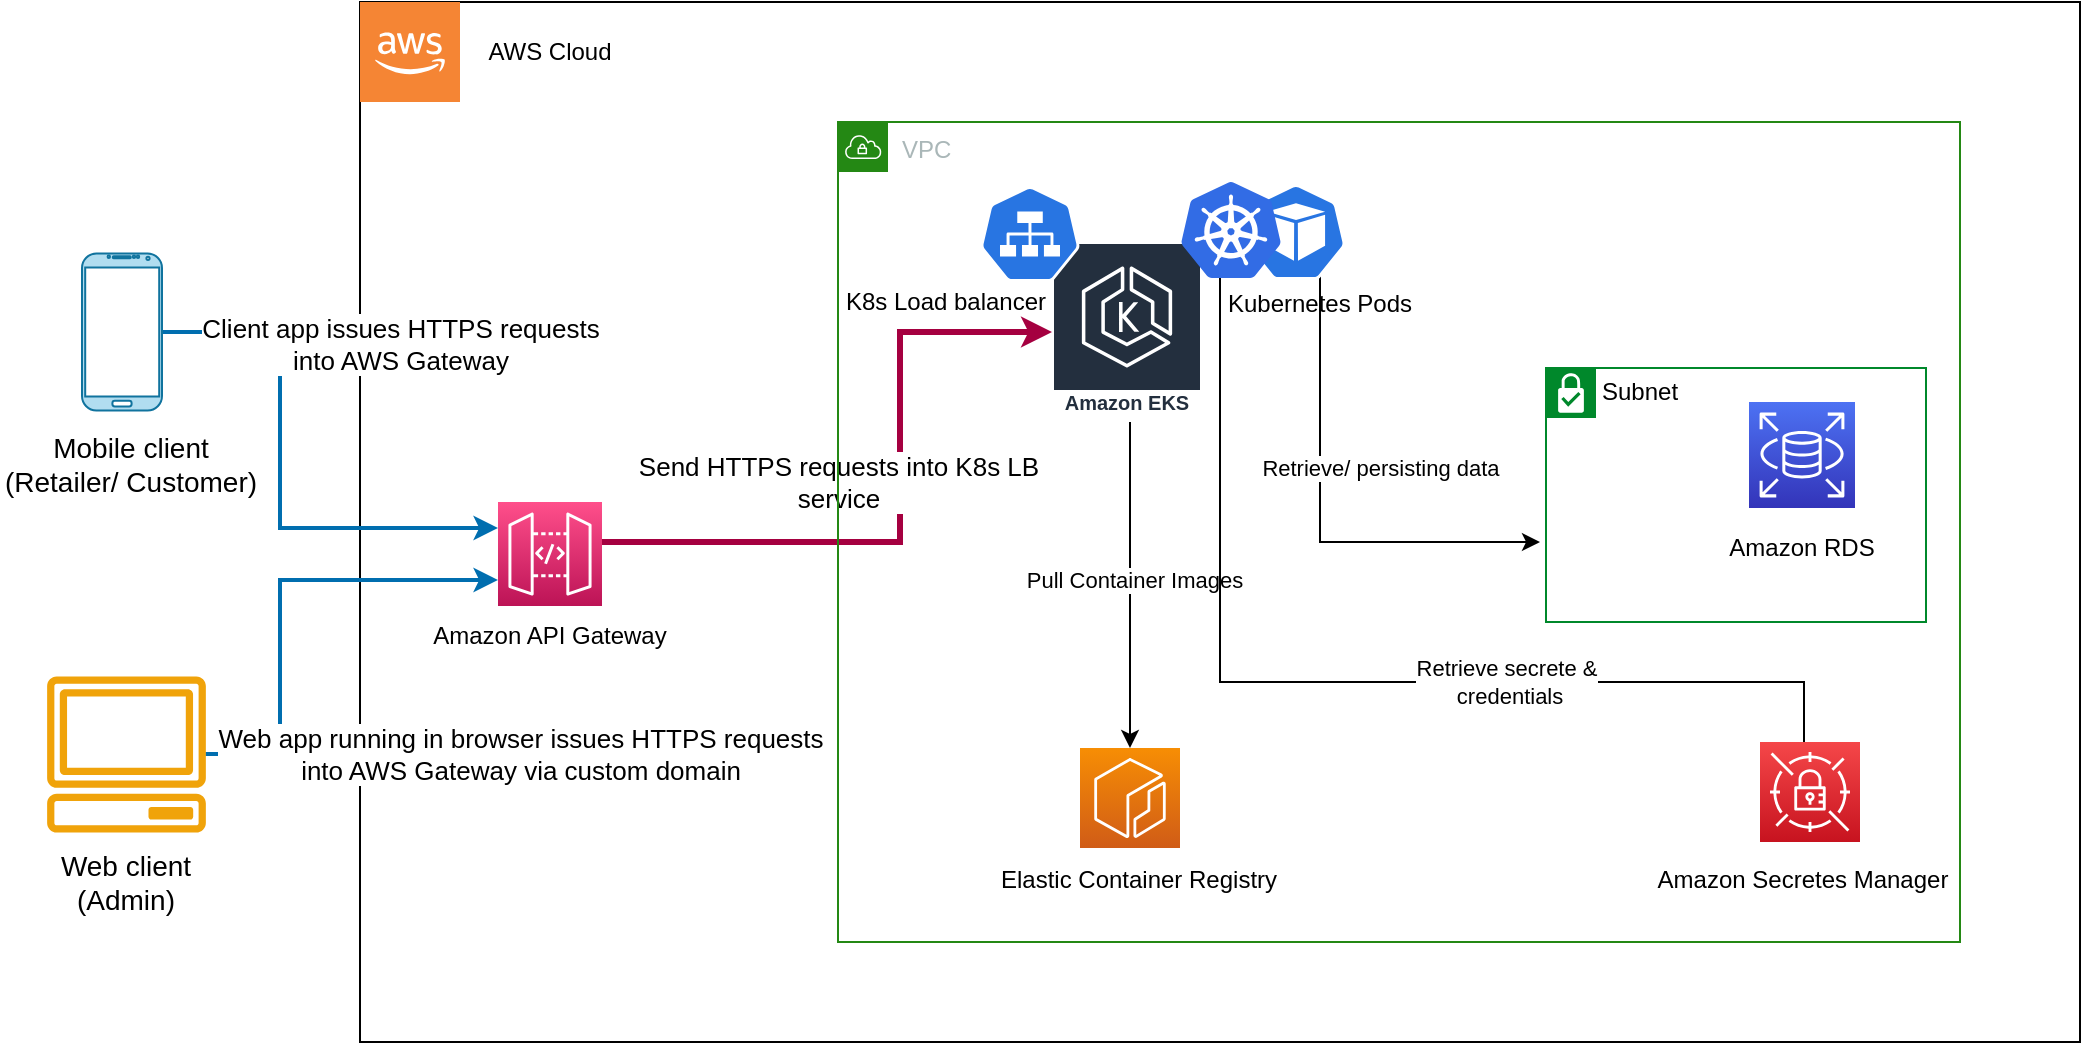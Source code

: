 <mxfile version="21.5.2" type="github">
  <diagram name="Page-1" id="PPK9O-KlpQqtO-ogokgK">
    <mxGraphModel dx="1434" dy="627" grid="1" gridSize="10" guides="1" tooltips="1" connect="1" arrows="1" fold="1" page="1" pageScale="1" pageWidth="850" pageHeight="1100" math="0" shadow="0">
      <root>
        <mxCell id="0" />
        <mxCell id="1" parent="0" />
        <mxCell id="KJ3tZNVBHnLGlwxnMHbS-3" value="" style="rounded=0;whiteSpace=wrap;html=1;" parent="1" vertex="1">
          <mxGeometry x="200" y="150" width="860" height="520" as="geometry" />
        </mxCell>
        <mxCell id="KJ3tZNVBHnLGlwxnMHbS-4" value="AWS Cloud" style="text;html=1;strokeColor=none;fillColor=none;align=center;verticalAlign=middle;whiteSpace=wrap;rounded=0;" parent="1" vertex="1">
          <mxGeometry x="250" y="160" width="90" height="30" as="geometry" />
        </mxCell>
        <mxCell id="KJ3tZNVBHnLGlwxnMHbS-5" value="" style="outlineConnect=0;dashed=0;verticalLabelPosition=bottom;verticalAlign=top;align=center;html=1;shape=mxgraph.aws3.cloud_2;fillColor=#F58534;gradientColor=none;" parent="1" vertex="1">
          <mxGeometry x="200" y="150" width="50" height="50" as="geometry" />
        </mxCell>
        <mxCell id="KJ3tZNVBHnLGlwxnMHbS-42" style="edgeStyle=orthogonalEdgeStyle;rounded=0;orthogonalLoop=1;jettySize=auto;html=1;strokeWidth=3;fillColor=#d80073;strokeColor=#A50040;" parent="1" source="KJ3tZNVBHnLGlwxnMHbS-11" target="KJ3tZNVBHnLGlwxnMHbS-17" edge="1">
          <mxGeometry relative="1" as="geometry">
            <Array as="points">
              <mxPoint x="470" y="420" />
              <mxPoint x="470" y="315" />
            </Array>
          </mxGeometry>
        </mxCell>
        <mxCell id="KJ3tZNVBHnLGlwxnMHbS-43" value="Send HTTPS requests into K8s LB &lt;br style=&quot;font-size: 13px;&quot;&gt;service" style="edgeLabel;html=1;align=center;verticalAlign=middle;resizable=0;points=[];fontSize=13;" parent="KJ3tZNVBHnLGlwxnMHbS-42" vertex="1" connectable="0">
          <mxGeometry x="-0.57" y="2" relative="1" as="geometry">
            <mxPoint x="47" y="-28" as="offset" />
          </mxGeometry>
        </mxCell>
        <mxCell id="KJ3tZNVBHnLGlwxnMHbS-11" value="" style="sketch=0;points=[[0,0,0],[0.25,0,0],[0.5,0,0],[0.75,0,0],[1,0,0],[0,1,0],[0.25,1,0],[0.5,1,0],[0.75,1,0],[1,1,0],[0,0.25,0],[0,0.5,0],[0,0.75,0],[1,0.25,0],[1,0.5,0],[1,0.75,0]];outlineConnect=0;fontColor=#232F3E;gradientColor=#FF4F8B;gradientDirection=north;fillColor=#BC1356;strokeColor=#ffffff;dashed=0;verticalLabelPosition=bottom;verticalAlign=top;align=center;html=1;fontSize=12;fontStyle=0;aspect=fixed;shape=mxgraph.aws4.resourceIcon;resIcon=mxgraph.aws4.api_gateway;" parent="1" vertex="1">
          <mxGeometry x="269" y="400" width="52" height="52" as="geometry" />
        </mxCell>
        <mxCell id="KJ3tZNVBHnLGlwxnMHbS-14" value="Amazon API Gateway" style="text;html=1;strokeColor=none;fillColor=none;align=center;verticalAlign=middle;whiteSpace=wrap;rounded=0;" parent="1" vertex="1">
          <mxGeometry x="232" y="447" width="126" height="40" as="geometry" />
        </mxCell>
        <mxCell id="KJ3tZNVBHnLGlwxnMHbS-16" value="VPC" style="points=[[0,0],[0.25,0],[0.5,0],[0.75,0],[1,0],[1,0.25],[1,0.5],[1,0.75],[1,1],[0.75,1],[0.5,1],[0.25,1],[0,1],[0,0.75],[0,0.5],[0,0.25]];outlineConnect=0;gradientColor=none;html=1;whiteSpace=wrap;fontSize=12;fontStyle=0;container=1;pointerEvents=0;collapsible=0;recursiveResize=0;shape=mxgraph.aws4.group;grIcon=mxgraph.aws4.group_vpc;strokeColor=#248814;fillColor=none;verticalAlign=top;align=left;spacingLeft=30;fontColor=#AAB7B8;dashed=0;" parent="1" vertex="1">
          <mxGeometry x="439" y="210" width="561" height="410" as="geometry" />
        </mxCell>
        <mxCell id="KJ3tZNVBHnLGlwxnMHbS-24" value="Elastic Container Registry" style="text;html=1;strokeColor=none;fillColor=none;align=center;verticalAlign=middle;whiteSpace=wrap;rounded=0;" parent="KJ3tZNVBHnLGlwxnMHbS-16" vertex="1">
          <mxGeometry x="78.5" y="363" width="143" height="32" as="geometry" />
        </mxCell>
        <mxCell id="KJ3tZNVBHnLGlwxnMHbS-41" value="Amazon Secretes Manager" style="text;html=1;strokeColor=none;fillColor=none;align=center;verticalAlign=middle;whiteSpace=wrap;rounded=0;" parent="KJ3tZNVBHnLGlwxnMHbS-16" vertex="1">
          <mxGeometry x="405.5" y="363" width="153" height="32" as="geometry" />
        </mxCell>
        <mxCell id="KJ3tZNVBHnLGlwxnMHbS-45" value="K8s Load balancer" style="text;html=1;strokeColor=none;fillColor=none;align=center;verticalAlign=middle;whiteSpace=wrap;rounded=0;" parent="KJ3tZNVBHnLGlwxnMHbS-16" vertex="1">
          <mxGeometry x="-9" y="70" width="126" height="40" as="geometry" />
        </mxCell>
        <mxCell id="KJ3tZNVBHnLGlwxnMHbS-25" style="edgeStyle=orthogonalEdgeStyle;rounded=0;orthogonalLoop=1;jettySize=auto;html=1;" parent="1" source="KJ3tZNVBHnLGlwxnMHbS-17" target="KJ3tZNVBHnLGlwxnMHbS-22" edge="1">
          <mxGeometry relative="1" as="geometry">
            <Array as="points">
              <mxPoint x="585" y="460" />
              <mxPoint x="585" y="460" />
            </Array>
          </mxGeometry>
        </mxCell>
        <mxCell id="KJ3tZNVBHnLGlwxnMHbS-26" value="Pull Container Images" style="edgeLabel;html=1;align=center;verticalAlign=middle;resizable=0;points=[];" parent="KJ3tZNVBHnLGlwxnMHbS-25" vertex="1" connectable="0">
          <mxGeometry x="-0.036" y="2" relative="1" as="geometry">
            <mxPoint as="offset" />
          </mxGeometry>
        </mxCell>
        <mxCell id="KJ3tZNVBHnLGlwxnMHbS-37" style="edgeStyle=orthogonalEdgeStyle;rounded=0;orthogonalLoop=1;jettySize=auto;html=1;entryX=0.44;entryY=0.48;entryDx=0;entryDy=0;entryPerimeter=0;" parent="1" target="KJ3tZNVBHnLGlwxnMHbS-36" edge="1">
          <mxGeometry relative="1" as="geometry">
            <mxPoint x="610" y="290" as="sourcePoint" />
            <Array as="points">
              <mxPoint x="620" y="293" />
              <mxPoint x="620" y="280" />
              <mxPoint x="630" y="280" />
              <mxPoint x="630" y="490" />
              <mxPoint x="922" y="490" />
            </Array>
          </mxGeometry>
        </mxCell>
        <mxCell id="KJ3tZNVBHnLGlwxnMHbS-40" value="Retrieve secrete &amp;amp;&lt;br&gt;&amp;nbsp;credentials" style="edgeLabel;html=1;align=center;verticalAlign=middle;resizable=0;points=[];" parent="KJ3tZNVBHnLGlwxnMHbS-37" vertex="1" connectable="0">
          <mxGeometry x="0.314" relative="1" as="geometry">
            <mxPoint as="offset" />
          </mxGeometry>
        </mxCell>
        <mxCell id="KJ3tZNVBHnLGlwxnMHbS-17" value="Amazon EKS" style="sketch=0;outlineConnect=0;fontColor=#232F3E;gradientColor=none;strokeColor=#ffffff;fillColor=#232F3E;dashed=0;verticalLabelPosition=middle;verticalAlign=bottom;align=center;html=1;whiteSpace=wrap;fontSize=10;fontStyle=1;spacing=3;shape=mxgraph.aws4.productIcon;prIcon=mxgraph.aws4.eks;" parent="1" vertex="1">
          <mxGeometry x="546" y="270" width="75" height="90" as="geometry" />
        </mxCell>
        <mxCell id="KJ3tZNVBHnLGlwxnMHbS-33" style="edgeStyle=orthogonalEdgeStyle;rounded=0;orthogonalLoop=1;jettySize=auto;html=1;exitX=0.48;exitY=0.729;exitDx=0;exitDy=0;exitPerimeter=0;" parent="1" source="KJ3tZNVBHnLGlwxnMHbS-18" edge="1">
          <mxGeometry relative="1" as="geometry">
            <mxPoint x="637.13" y="250.04" as="sourcePoint" />
            <mxPoint x="790" y="420" as="targetPoint" />
            <Array as="points">
              <mxPoint x="680" y="276" />
              <mxPoint x="680" y="420" />
            </Array>
          </mxGeometry>
        </mxCell>
        <mxCell id="KJ3tZNVBHnLGlwxnMHbS-35" value="Retrieve/ persisting data" style="edgeLabel;html=1;align=center;verticalAlign=middle;resizable=0;points=[];" parent="KJ3tZNVBHnLGlwxnMHbS-33" vertex="1" connectable="0">
          <mxGeometry x="0.052" relative="1" as="geometry">
            <mxPoint x="30" y="-21" as="offset" />
          </mxGeometry>
        </mxCell>
        <mxCell id="KJ3tZNVBHnLGlwxnMHbS-18" value="" style="sketch=0;html=1;dashed=0;whitespace=wrap;fillColor=#2875E2;strokeColor=#ffffff;points=[[0.005,0.63,0],[0.1,0.2,0],[0.9,0.2,0],[0.5,0,0],[0.995,0.63,0],[0.72,0.99,0],[0.5,1,0],[0.28,0.99,0]];verticalLabelPosition=bottom;align=center;verticalAlign=top;shape=mxgraph.kubernetes.icon;prIcon=pod" parent="1" vertex="1">
          <mxGeometry x="643" y="241" width="50" height="48" as="geometry" />
        </mxCell>
        <mxCell id="KJ3tZNVBHnLGlwxnMHbS-20" value="Kubernetes Pods" style="text;html=1;strokeColor=none;fillColor=none;align=center;verticalAlign=middle;whiteSpace=wrap;rounded=0;" parent="1" vertex="1">
          <mxGeometry x="617" y="281" width="126" height="40" as="geometry" />
        </mxCell>
        <mxCell id="KJ3tZNVBHnLGlwxnMHbS-22" value="" style="sketch=0;points=[[0,0,0],[0.25,0,0],[0.5,0,0],[0.75,0,0],[1,0,0],[0,1,0],[0.25,1,0],[0.5,1,0],[0.75,1,0],[1,1,0],[0,0.25,0],[0,0.5,0],[0,0.75,0],[1,0.25,0],[1,0.5,0],[1,0.75,0]];outlineConnect=0;fontColor=#232F3E;gradientColor=#F78E04;gradientDirection=north;fillColor=#D05C17;strokeColor=#ffffff;dashed=0;verticalLabelPosition=bottom;verticalAlign=top;align=center;html=1;fontSize=12;fontStyle=0;aspect=fixed;shape=mxgraph.aws4.resourceIcon;resIcon=mxgraph.aws4.ecr;" parent="1" vertex="1">
          <mxGeometry x="560" y="523" width="50" height="50" as="geometry" />
        </mxCell>
        <mxCell id="KJ3tZNVBHnLGlwxnMHbS-28" value="Subnet&lt;br&gt;" style="shape=mxgraph.ibm.box;prType=subnet;fontStyle=0;verticalAlign=top;align=left;spacingLeft=32;spacingTop=4;rounded=0;whiteSpace=wrap;html=1;strokeColor=#00882B;strokeWidth=1;dashed=0;container=1;spacing=-4;collapsible=0;expand=0;recursiveResize=0;" parent="1" vertex="1">
          <mxGeometry x="793" y="333" width="190" height="127" as="geometry" />
        </mxCell>
        <mxCell id="KJ3tZNVBHnLGlwxnMHbS-27" value="" style="sketch=0;points=[[0,0,0],[0.25,0,0],[0.5,0,0],[0.75,0,0],[1,0,0],[0,1,0],[0.25,1,0],[0.5,1,0],[0.75,1,0],[1,1,0],[0,0.25,0],[0,0.5,0],[0,0.75,0],[1,0.25,0],[1,0.5,0],[1,0.75,0]];outlineConnect=0;fontColor=#232F3E;gradientColor=#4D72F3;gradientDirection=north;fillColor=#3334B9;strokeColor=#ffffff;dashed=0;verticalLabelPosition=bottom;verticalAlign=top;align=center;html=1;fontSize=12;fontStyle=0;aspect=fixed;shape=mxgraph.aws4.resourceIcon;resIcon=mxgraph.aws4.rds;" parent="KJ3tZNVBHnLGlwxnMHbS-28" vertex="1">
          <mxGeometry x="101.5" y="17" width="53" height="53" as="geometry" />
        </mxCell>
        <mxCell id="KJ3tZNVBHnLGlwxnMHbS-29" value="Amazon RDS" style="text;html=1;strokeColor=none;fillColor=none;align=center;verticalAlign=middle;whiteSpace=wrap;rounded=0;" parent="KJ3tZNVBHnLGlwxnMHbS-28" vertex="1">
          <mxGeometry x="65" y="70" width="126" height="40" as="geometry" />
        </mxCell>
        <mxCell id="KJ3tZNVBHnLGlwxnMHbS-36" value="" style="sketch=0;points=[[0,0,0],[0.25,0,0],[0.5,0,0],[0.75,0,0],[1,0,0],[0,1,0],[0.25,1,0],[0.5,1,0],[0.75,1,0],[1,1,0],[0,0.25,0],[0,0.5,0],[0,0.75,0],[1,0.25,0],[1,0.5,0],[1,0.75,0]];outlineConnect=0;fontColor=#232F3E;gradientColor=#F54749;gradientDirection=north;fillColor=#C7131F;strokeColor=#ffffff;dashed=0;verticalLabelPosition=bottom;verticalAlign=top;align=center;html=1;fontSize=12;fontStyle=0;aspect=fixed;shape=mxgraph.aws4.resourceIcon;resIcon=mxgraph.aws4.secrets_manager;" parent="1" vertex="1">
          <mxGeometry x="900" y="520" width="50" height="50" as="geometry" />
        </mxCell>
        <mxCell id="KJ3tZNVBHnLGlwxnMHbS-44" value="" style="sketch=0;html=1;dashed=0;whitespace=wrap;fillColor=#2875E2;strokeColor=#ffffff;points=[[0.005,0.63,0],[0.1,0.2,0],[0.9,0.2,0],[0.5,0,0],[0.995,0.63,0],[0.72,0.99,0],[0.5,1,0],[0.28,0.99,0]];verticalLabelPosition=bottom;align=center;verticalAlign=top;shape=mxgraph.kubernetes.icon;prIcon=svc" parent="1" vertex="1">
          <mxGeometry x="510" y="242" width="50" height="48" as="geometry" />
        </mxCell>
        <mxCell id="KJ3tZNVBHnLGlwxnMHbS-57" style="edgeStyle=orthogonalEdgeStyle;rounded=0;orthogonalLoop=1;jettySize=auto;html=1;entryX=0;entryY=0.25;entryDx=0;entryDy=0;entryPerimeter=0;strokeWidth=2;fillColor=#1ba1e2;strokeColor=#006EAF;" parent="1" source="KJ3tZNVBHnLGlwxnMHbS-46" target="KJ3tZNVBHnLGlwxnMHbS-11" edge="1">
          <mxGeometry relative="1" as="geometry">
            <Array as="points">
              <mxPoint x="160" y="315" />
              <mxPoint x="160" y="413" />
            </Array>
          </mxGeometry>
        </mxCell>
        <mxCell id="KJ3tZNVBHnLGlwxnMHbS-58" value="Client app issues HTTPS requests &lt;br style=&quot;font-size: 13px;&quot;&gt;into AWS Gateway" style="edgeLabel;html=1;align=center;verticalAlign=middle;resizable=0;points=[];fontSize=13;" parent="KJ3tZNVBHnLGlwxnMHbS-57" vertex="1" connectable="0">
          <mxGeometry x="-0.346" y="3" relative="1" as="geometry">
            <mxPoint x="57" y="-22" as="offset" />
          </mxGeometry>
        </mxCell>
        <mxCell id="KJ3tZNVBHnLGlwxnMHbS-46" value="" style="verticalLabelPosition=bottom;verticalAlign=top;html=1;shadow=0;dashed=0;strokeWidth=1;shape=mxgraph.android.phone2;strokeColor=#10739e;fillColor=#b1ddf0;" parent="1" vertex="1">
          <mxGeometry x="61" y="275.75" width="40" height="78.5" as="geometry" />
        </mxCell>
        <mxCell id="KJ3tZNVBHnLGlwxnMHbS-47" value="Mobile client &lt;br style=&quot;font-size: 14px;&quot;&gt;(Retailer/ Customer)" style="text;html=1;strokeColor=none;fillColor=none;align=center;verticalAlign=middle;whiteSpace=wrap;rounded=0;fontSize=14;" parent="1" vertex="1">
          <mxGeometry x="21" y="361" width="129" height="40" as="geometry" />
        </mxCell>
        <mxCell id="KJ3tZNVBHnLGlwxnMHbS-54" style="edgeStyle=orthogonalEdgeStyle;rounded=0;orthogonalLoop=1;jettySize=auto;html=1;entryX=0;entryY=0.75;entryDx=0;entryDy=0;entryPerimeter=0;fillColor=#1ba1e2;strokeColor=#006EAF;strokeWidth=2;" parent="1" source="KJ3tZNVBHnLGlwxnMHbS-48" target="KJ3tZNVBHnLGlwxnMHbS-11" edge="1">
          <mxGeometry relative="1" as="geometry">
            <Array as="points">
              <mxPoint x="160" y="526" />
              <mxPoint x="160" y="439" />
            </Array>
          </mxGeometry>
        </mxCell>
        <mxCell id="KJ3tZNVBHnLGlwxnMHbS-48" value="" style="sketch=0;outlineConnect=0;fontColor=#000000;fillColor=#f0a30a;strokeColor=#BD7000;verticalLabelPosition=bottom;verticalAlign=top;align=center;html=1;fontSize=12;fontStyle=0;aspect=fixed;pointerEvents=1;shape=mxgraph.aws4.client;strokeWidth=0.5;" parent="1" vertex="1">
          <mxGeometry x="42.97" y="487" width="80.05" height="78" as="geometry" />
        </mxCell>
        <mxCell id="KJ3tZNVBHnLGlwxnMHbS-49" value="Web client &lt;br style=&quot;font-size: 14px;&quot;&gt;(Admin)" style="text;html=1;strokeColor=none;fillColor=none;align=center;verticalAlign=middle;whiteSpace=wrap;rounded=0;fontSize=14;" parent="1" vertex="1">
          <mxGeometry x="20" y="570" width="126" height="40" as="geometry" />
        </mxCell>
        <mxCell id="KJ3tZNVBHnLGlwxnMHbS-59" value="Web app running in browser issues HTTPS requests &lt;br style=&quot;font-size: 13px;&quot;&gt;into AWS Gateway via custom domain" style="edgeLabel;html=1;align=center;verticalAlign=middle;resizable=0;points=[];fontSize=13;" parent="1" vertex="1" connectable="0">
          <mxGeometry x="280" y="526.0" as="geometry" />
        </mxCell>
        <mxCell id="KyB6oeKEyh7oG35pcaFY-1" value="" style="image;sketch=0;aspect=fixed;html=1;points=[];align=center;fontSize=12;image=img/lib/mscae/Kubernetes.svg;" vertex="1" parent="1">
          <mxGeometry x="610.5" y="240" width="50" height="48" as="geometry" />
        </mxCell>
      </root>
    </mxGraphModel>
  </diagram>
</mxfile>
